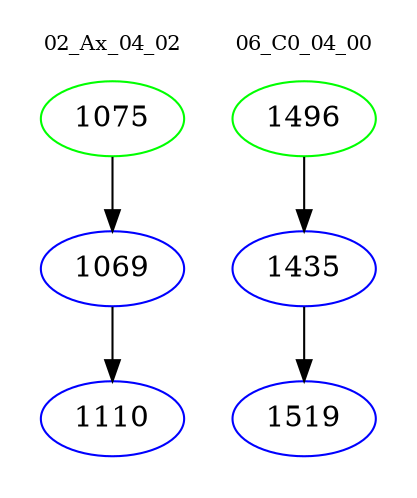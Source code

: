 digraph{
subgraph cluster_0 {
color = white
label = "02_Ax_04_02";
fontsize=10;
T0_1075 [label="1075", color="green"]
T0_1075 -> T0_1069 [color="black"]
T0_1069 [label="1069", color="blue"]
T0_1069 -> T0_1110 [color="black"]
T0_1110 [label="1110", color="blue"]
}
subgraph cluster_1 {
color = white
label = "06_C0_04_00";
fontsize=10;
T1_1496 [label="1496", color="green"]
T1_1496 -> T1_1435 [color="black"]
T1_1435 [label="1435", color="blue"]
T1_1435 -> T1_1519 [color="black"]
T1_1519 [label="1519", color="blue"]
}
}
